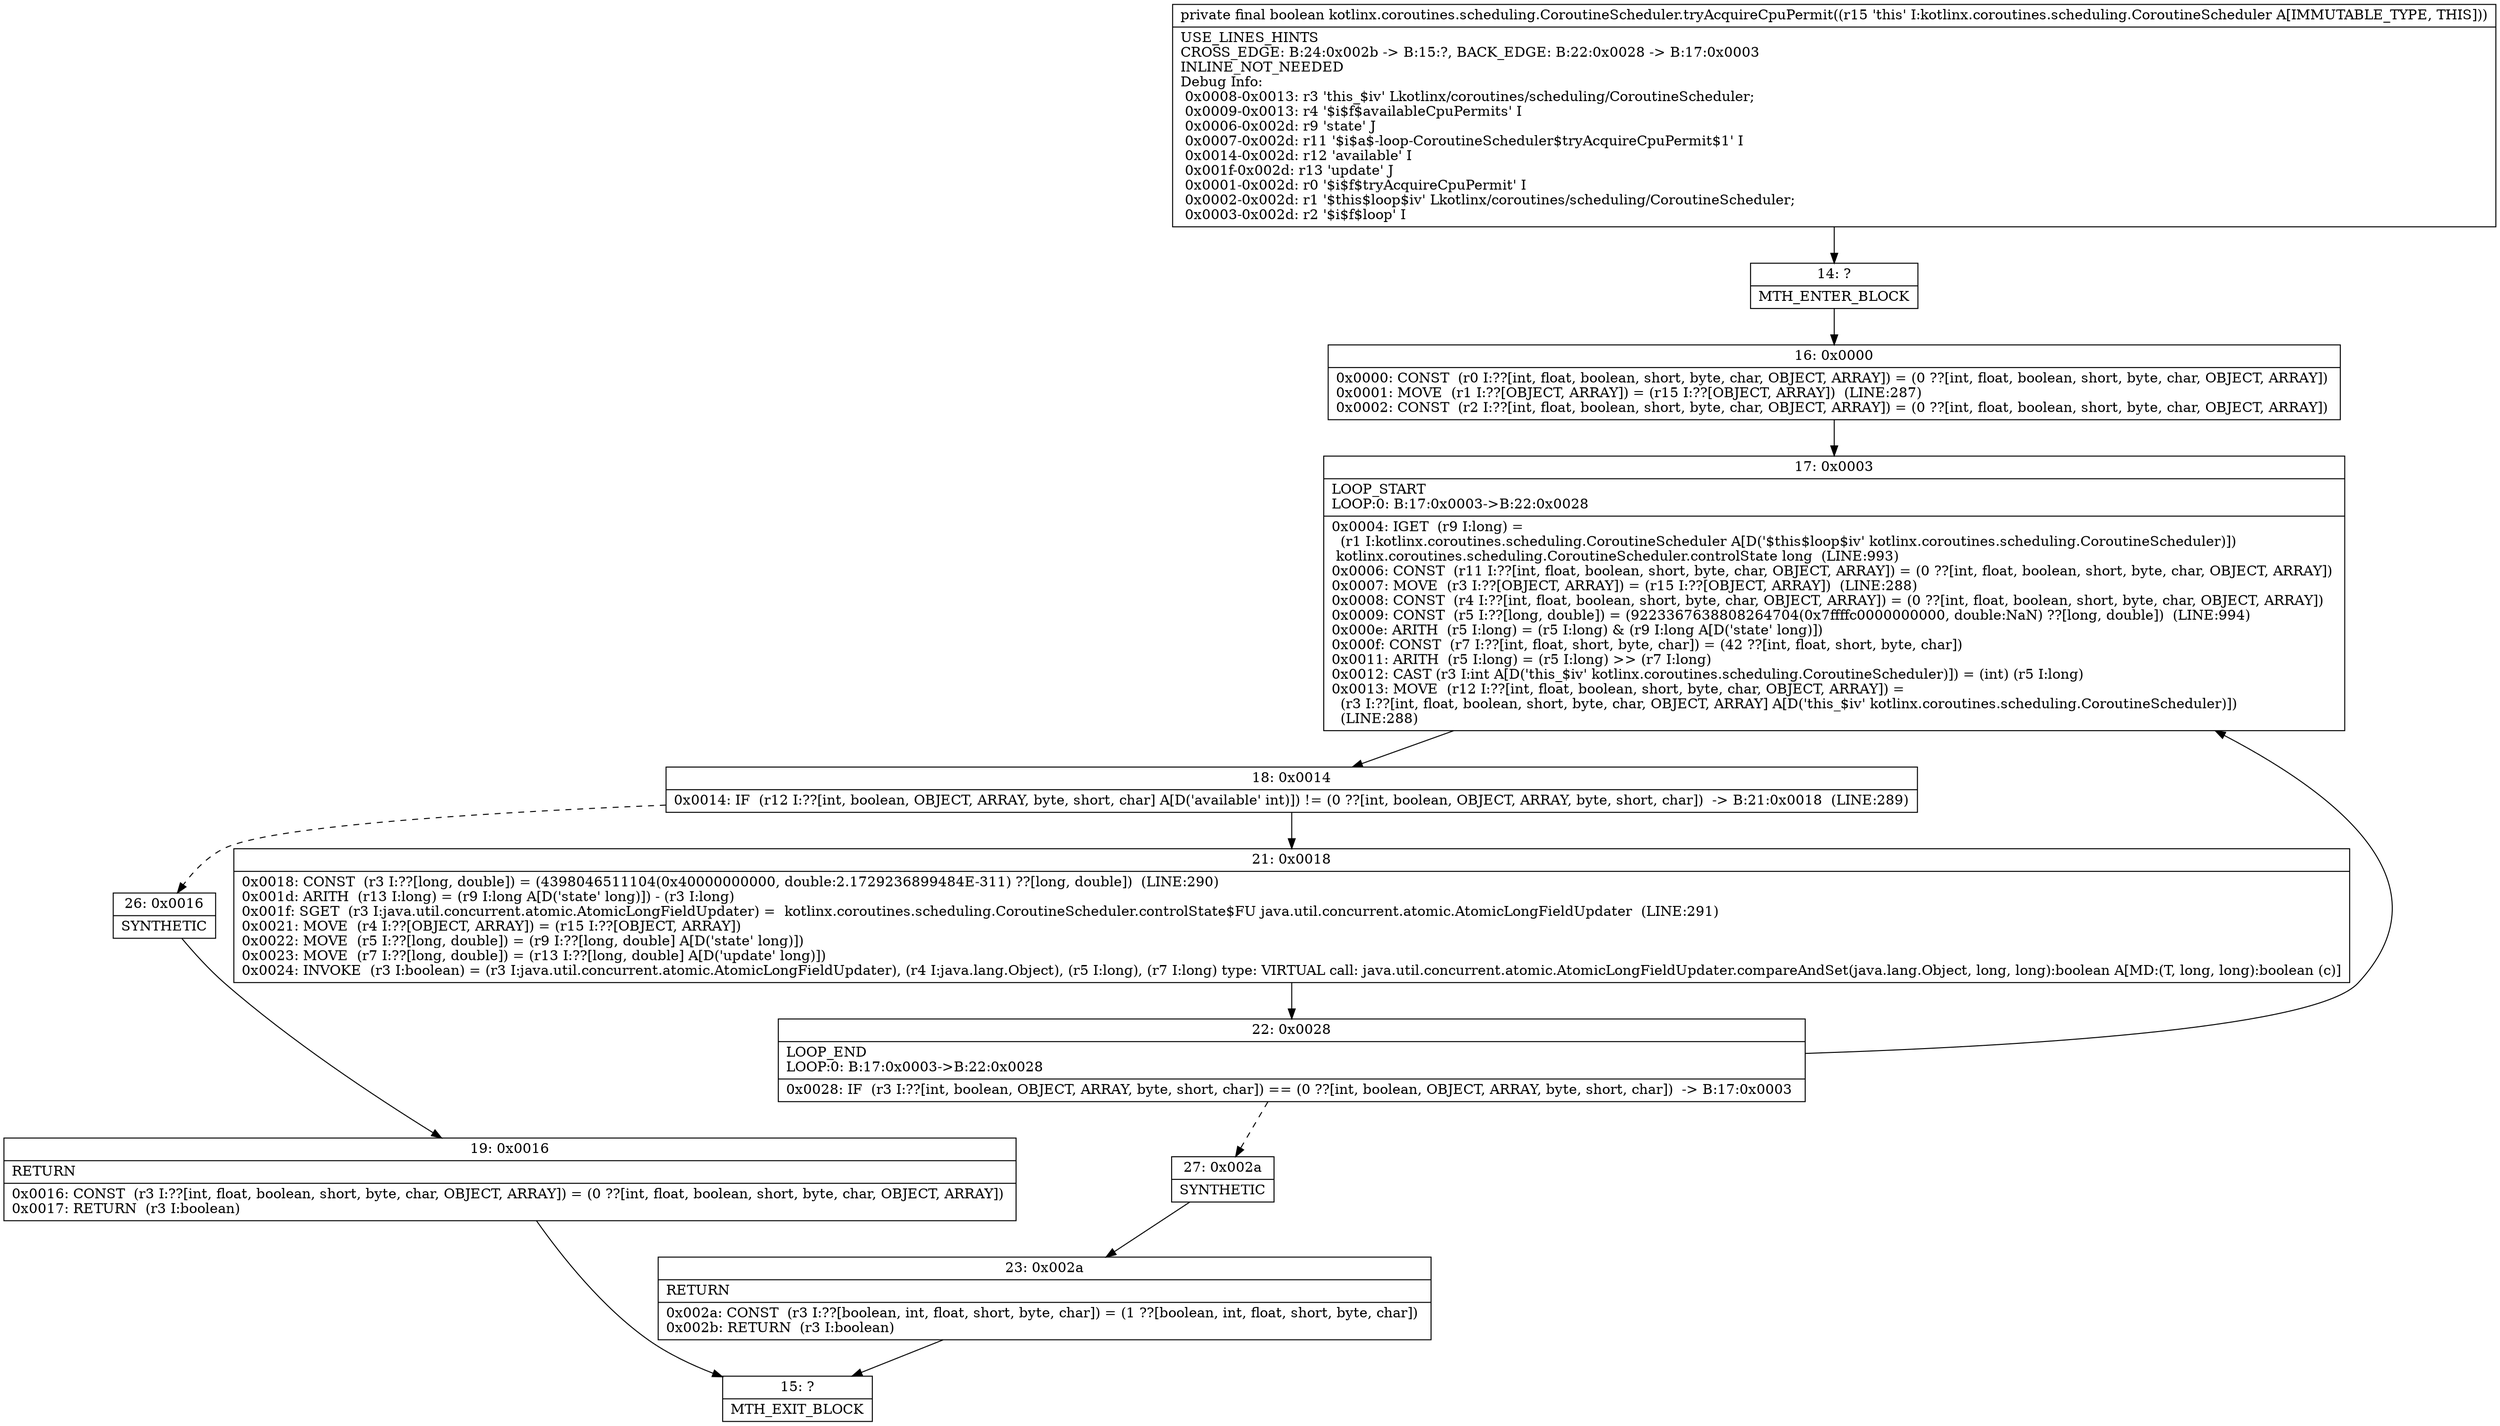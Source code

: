 digraph "CFG forkotlinx.coroutines.scheduling.CoroutineScheduler.tryAcquireCpuPermit()Z" {
Node_14 [shape=record,label="{14\:\ ?|MTH_ENTER_BLOCK\l}"];
Node_16 [shape=record,label="{16\:\ 0x0000|0x0000: CONST  (r0 I:??[int, float, boolean, short, byte, char, OBJECT, ARRAY]) = (0 ??[int, float, boolean, short, byte, char, OBJECT, ARRAY]) \l0x0001: MOVE  (r1 I:??[OBJECT, ARRAY]) = (r15 I:??[OBJECT, ARRAY])  (LINE:287)\l0x0002: CONST  (r2 I:??[int, float, boolean, short, byte, char, OBJECT, ARRAY]) = (0 ??[int, float, boolean, short, byte, char, OBJECT, ARRAY]) \l}"];
Node_17 [shape=record,label="{17\:\ 0x0003|LOOP_START\lLOOP:0: B:17:0x0003\-\>B:22:0x0028\l|0x0004: IGET  (r9 I:long) = \l  (r1 I:kotlinx.coroutines.scheduling.CoroutineScheduler A[D('$this$loop$iv' kotlinx.coroutines.scheduling.CoroutineScheduler)])\l kotlinx.coroutines.scheduling.CoroutineScheduler.controlState long  (LINE:993)\l0x0006: CONST  (r11 I:??[int, float, boolean, short, byte, char, OBJECT, ARRAY]) = (0 ??[int, float, boolean, short, byte, char, OBJECT, ARRAY]) \l0x0007: MOVE  (r3 I:??[OBJECT, ARRAY]) = (r15 I:??[OBJECT, ARRAY])  (LINE:288)\l0x0008: CONST  (r4 I:??[int, float, boolean, short, byte, char, OBJECT, ARRAY]) = (0 ??[int, float, boolean, short, byte, char, OBJECT, ARRAY]) \l0x0009: CONST  (r5 I:??[long, double]) = (9223367638808264704(0x7ffffc0000000000, double:NaN) ??[long, double])  (LINE:994)\l0x000e: ARITH  (r5 I:long) = (r5 I:long) & (r9 I:long A[D('state' long)]) \l0x000f: CONST  (r7 I:??[int, float, short, byte, char]) = (42 ??[int, float, short, byte, char]) \l0x0011: ARITH  (r5 I:long) = (r5 I:long) \>\> (r7 I:long) \l0x0012: CAST (r3 I:int A[D('this_$iv' kotlinx.coroutines.scheduling.CoroutineScheduler)]) = (int) (r5 I:long) \l0x0013: MOVE  (r12 I:??[int, float, boolean, short, byte, char, OBJECT, ARRAY]) = \l  (r3 I:??[int, float, boolean, short, byte, char, OBJECT, ARRAY] A[D('this_$iv' kotlinx.coroutines.scheduling.CoroutineScheduler)])\l  (LINE:288)\l}"];
Node_18 [shape=record,label="{18\:\ 0x0014|0x0014: IF  (r12 I:??[int, boolean, OBJECT, ARRAY, byte, short, char] A[D('available' int)]) != (0 ??[int, boolean, OBJECT, ARRAY, byte, short, char])  \-\> B:21:0x0018  (LINE:289)\l}"];
Node_21 [shape=record,label="{21\:\ 0x0018|0x0018: CONST  (r3 I:??[long, double]) = (4398046511104(0x40000000000, double:2.1729236899484E\-311) ??[long, double])  (LINE:290)\l0x001d: ARITH  (r13 I:long) = (r9 I:long A[D('state' long)]) \- (r3 I:long) \l0x001f: SGET  (r3 I:java.util.concurrent.atomic.AtomicLongFieldUpdater) =  kotlinx.coroutines.scheduling.CoroutineScheduler.controlState$FU java.util.concurrent.atomic.AtomicLongFieldUpdater  (LINE:291)\l0x0021: MOVE  (r4 I:??[OBJECT, ARRAY]) = (r15 I:??[OBJECT, ARRAY]) \l0x0022: MOVE  (r5 I:??[long, double]) = (r9 I:??[long, double] A[D('state' long)]) \l0x0023: MOVE  (r7 I:??[long, double]) = (r13 I:??[long, double] A[D('update' long)]) \l0x0024: INVOKE  (r3 I:boolean) = (r3 I:java.util.concurrent.atomic.AtomicLongFieldUpdater), (r4 I:java.lang.Object), (r5 I:long), (r7 I:long) type: VIRTUAL call: java.util.concurrent.atomic.AtomicLongFieldUpdater.compareAndSet(java.lang.Object, long, long):boolean A[MD:(T, long, long):boolean (c)]\l}"];
Node_22 [shape=record,label="{22\:\ 0x0028|LOOP_END\lLOOP:0: B:17:0x0003\-\>B:22:0x0028\l|0x0028: IF  (r3 I:??[int, boolean, OBJECT, ARRAY, byte, short, char]) == (0 ??[int, boolean, OBJECT, ARRAY, byte, short, char])  \-\> B:17:0x0003 \l}"];
Node_27 [shape=record,label="{27\:\ 0x002a|SYNTHETIC\l}"];
Node_23 [shape=record,label="{23\:\ 0x002a|RETURN\l|0x002a: CONST  (r3 I:??[boolean, int, float, short, byte, char]) = (1 ??[boolean, int, float, short, byte, char]) \l0x002b: RETURN  (r3 I:boolean) \l}"];
Node_15 [shape=record,label="{15\:\ ?|MTH_EXIT_BLOCK\l}"];
Node_26 [shape=record,label="{26\:\ 0x0016|SYNTHETIC\l}"];
Node_19 [shape=record,label="{19\:\ 0x0016|RETURN\l|0x0016: CONST  (r3 I:??[int, float, boolean, short, byte, char, OBJECT, ARRAY]) = (0 ??[int, float, boolean, short, byte, char, OBJECT, ARRAY]) \l0x0017: RETURN  (r3 I:boolean) \l}"];
MethodNode[shape=record,label="{private final boolean kotlinx.coroutines.scheduling.CoroutineScheduler.tryAcquireCpuPermit((r15 'this' I:kotlinx.coroutines.scheduling.CoroutineScheduler A[IMMUTABLE_TYPE, THIS]))  | USE_LINES_HINTS\lCROSS_EDGE: B:24:0x002b \-\> B:15:?, BACK_EDGE: B:22:0x0028 \-\> B:17:0x0003\lINLINE_NOT_NEEDED\lDebug Info:\l  0x0008\-0x0013: r3 'this_$iv' Lkotlinx\/coroutines\/scheduling\/CoroutineScheduler;\l  0x0009\-0x0013: r4 '$i$f$availableCpuPermits' I\l  0x0006\-0x002d: r9 'state' J\l  0x0007\-0x002d: r11 '$i$a$\-loop\-CoroutineScheduler$tryAcquireCpuPermit$1' I\l  0x0014\-0x002d: r12 'available' I\l  0x001f\-0x002d: r13 'update' J\l  0x0001\-0x002d: r0 '$i$f$tryAcquireCpuPermit' I\l  0x0002\-0x002d: r1 '$this$loop$iv' Lkotlinx\/coroutines\/scheduling\/CoroutineScheduler;\l  0x0003\-0x002d: r2 '$i$f$loop' I\l}"];
MethodNode -> Node_14;Node_14 -> Node_16;
Node_16 -> Node_17;
Node_17 -> Node_18;
Node_18 -> Node_21;
Node_18 -> Node_26[style=dashed];
Node_21 -> Node_22;
Node_22 -> Node_17;
Node_22 -> Node_27[style=dashed];
Node_27 -> Node_23;
Node_23 -> Node_15;
Node_26 -> Node_19;
Node_19 -> Node_15;
}

